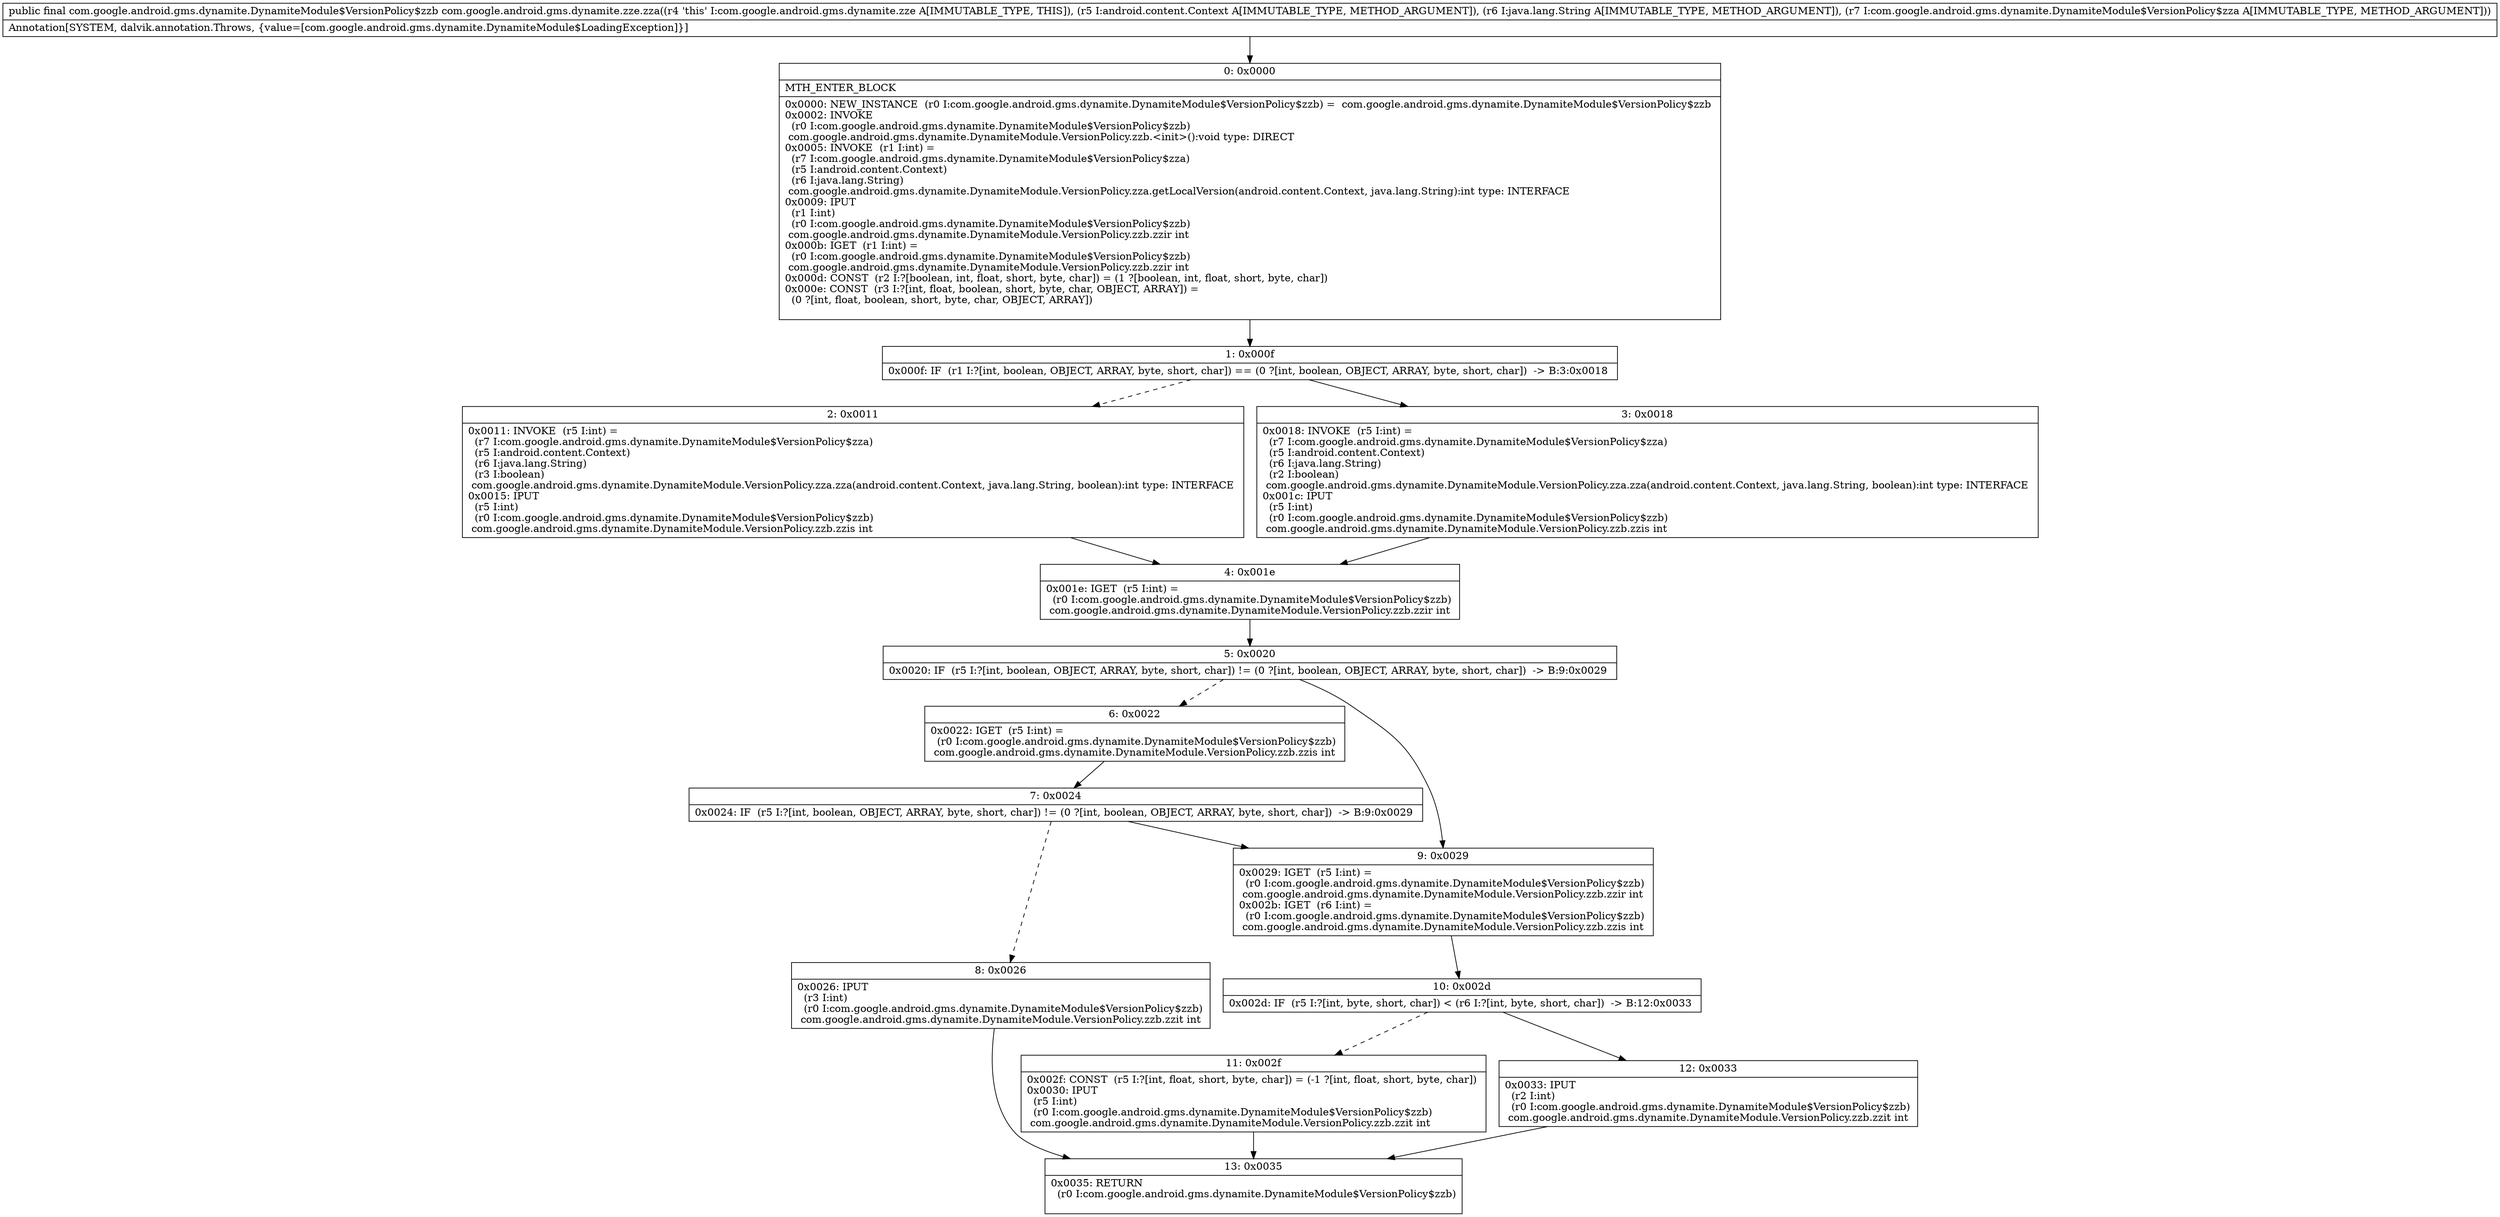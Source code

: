 digraph "CFG forcom.google.android.gms.dynamite.zze.zza(Landroid\/content\/Context;Ljava\/lang\/String;Lcom\/google\/android\/gms\/dynamite\/DynamiteModule$VersionPolicy$zza;)Lcom\/google\/android\/gms\/dynamite\/DynamiteModule$VersionPolicy$zzb;" {
Node_0 [shape=record,label="{0\:\ 0x0000|MTH_ENTER_BLOCK\l|0x0000: NEW_INSTANCE  (r0 I:com.google.android.gms.dynamite.DynamiteModule$VersionPolicy$zzb) =  com.google.android.gms.dynamite.DynamiteModule$VersionPolicy$zzb \l0x0002: INVOKE  \l  (r0 I:com.google.android.gms.dynamite.DynamiteModule$VersionPolicy$zzb)\l com.google.android.gms.dynamite.DynamiteModule.VersionPolicy.zzb.\<init\>():void type: DIRECT \l0x0005: INVOKE  (r1 I:int) = \l  (r7 I:com.google.android.gms.dynamite.DynamiteModule$VersionPolicy$zza)\l  (r5 I:android.content.Context)\l  (r6 I:java.lang.String)\l com.google.android.gms.dynamite.DynamiteModule.VersionPolicy.zza.getLocalVersion(android.content.Context, java.lang.String):int type: INTERFACE \l0x0009: IPUT  \l  (r1 I:int)\l  (r0 I:com.google.android.gms.dynamite.DynamiteModule$VersionPolicy$zzb)\l com.google.android.gms.dynamite.DynamiteModule.VersionPolicy.zzb.zzir int \l0x000b: IGET  (r1 I:int) = \l  (r0 I:com.google.android.gms.dynamite.DynamiteModule$VersionPolicy$zzb)\l com.google.android.gms.dynamite.DynamiteModule.VersionPolicy.zzb.zzir int \l0x000d: CONST  (r2 I:?[boolean, int, float, short, byte, char]) = (1 ?[boolean, int, float, short, byte, char]) \l0x000e: CONST  (r3 I:?[int, float, boolean, short, byte, char, OBJECT, ARRAY]) = \l  (0 ?[int, float, boolean, short, byte, char, OBJECT, ARRAY])\l \l}"];
Node_1 [shape=record,label="{1\:\ 0x000f|0x000f: IF  (r1 I:?[int, boolean, OBJECT, ARRAY, byte, short, char]) == (0 ?[int, boolean, OBJECT, ARRAY, byte, short, char])  \-\> B:3:0x0018 \l}"];
Node_2 [shape=record,label="{2\:\ 0x0011|0x0011: INVOKE  (r5 I:int) = \l  (r7 I:com.google.android.gms.dynamite.DynamiteModule$VersionPolicy$zza)\l  (r5 I:android.content.Context)\l  (r6 I:java.lang.String)\l  (r3 I:boolean)\l com.google.android.gms.dynamite.DynamiteModule.VersionPolicy.zza.zza(android.content.Context, java.lang.String, boolean):int type: INTERFACE \l0x0015: IPUT  \l  (r5 I:int)\l  (r0 I:com.google.android.gms.dynamite.DynamiteModule$VersionPolicy$zzb)\l com.google.android.gms.dynamite.DynamiteModule.VersionPolicy.zzb.zzis int \l}"];
Node_3 [shape=record,label="{3\:\ 0x0018|0x0018: INVOKE  (r5 I:int) = \l  (r7 I:com.google.android.gms.dynamite.DynamiteModule$VersionPolicy$zza)\l  (r5 I:android.content.Context)\l  (r6 I:java.lang.String)\l  (r2 I:boolean)\l com.google.android.gms.dynamite.DynamiteModule.VersionPolicy.zza.zza(android.content.Context, java.lang.String, boolean):int type: INTERFACE \l0x001c: IPUT  \l  (r5 I:int)\l  (r0 I:com.google.android.gms.dynamite.DynamiteModule$VersionPolicy$zzb)\l com.google.android.gms.dynamite.DynamiteModule.VersionPolicy.zzb.zzis int \l}"];
Node_4 [shape=record,label="{4\:\ 0x001e|0x001e: IGET  (r5 I:int) = \l  (r0 I:com.google.android.gms.dynamite.DynamiteModule$VersionPolicy$zzb)\l com.google.android.gms.dynamite.DynamiteModule.VersionPolicy.zzb.zzir int \l}"];
Node_5 [shape=record,label="{5\:\ 0x0020|0x0020: IF  (r5 I:?[int, boolean, OBJECT, ARRAY, byte, short, char]) != (0 ?[int, boolean, OBJECT, ARRAY, byte, short, char])  \-\> B:9:0x0029 \l}"];
Node_6 [shape=record,label="{6\:\ 0x0022|0x0022: IGET  (r5 I:int) = \l  (r0 I:com.google.android.gms.dynamite.DynamiteModule$VersionPolicy$zzb)\l com.google.android.gms.dynamite.DynamiteModule.VersionPolicy.zzb.zzis int \l}"];
Node_7 [shape=record,label="{7\:\ 0x0024|0x0024: IF  (r5 I:?[int, boolean, OBJECT, ARRAY, byte, short, char]) != (0 ?[int, boolean, OBJECT, ARRAY, byte, short, char])  \-\> B:9:0x0029 \l}"];
Node_8 [shape=record,label="{8\:\ 0x0026|0x0026: IPUT  \l  (r3 I:int)\l  (r0 I:com.google.android.gms.dynamite.DynamiteModule$VersionPolicy$zzb)\l com.google.android.gms.dynamite.DynamiteModule.VersionPolicy.zzb.zzit int \l}"];
Node_9 [shape=record,label="{9\:\ 0x0029|0x0029: IGET  (r5 I:int) = \l  (r0 I:com.google.android.gms.dynamite.DynamiteModule$VersionPolicy$zzb)\l com.google.android.gms.dynamite.DynamiteModule.VersionPolicy.zzb.zzir int \l0x002b: IGET  (r6 I:int) = \l  (r0 I:com.google.android.gms.dynamite.DynamiteModule$VersionPolicy$zzb)\l com.google.android.gms.dynamite.DynamiteModule.VersionPolicy.zzb.zzis int \l}"];
Node_10 [shape=record,label="{10\:\ 0x002d|0x002d: IF  (r5 I:?[int, byte, short, char]) \< (r6 I:?[int, byte, short, char])  \-\> B:12:0x0033 \l}"];
Node_11 [shape=record,label="{11\:\ 0x002f|0x002f: CONST  (r5 I:?[int, float, short, byte, char]) = (\-1 ?[int, float, short, byte, char]) \l0x0030: IPUT  \l  (r5 I:int)\l  (r0 I:com.google.android.gms.dynamite.DynamiteModule$VersionPolicy$zzb)\l com.google.android.gms.dynamite.DynamiteModule.VersionPolicy.zzb.zzit int \l}"];
Node_12 [shape=record,label="{12\:\ 0x0033|0x0033: IPUT  \l  (r2 I:int)\l  (r0 I:com.google.android.gms.dynamite.DynamiteModule$VersionPolicy$zzb)\l com.google.android.gms.dynamite.DynamiteModule.VersionPolicy.zzb.zzit int \l}"];
Node_13 [shape=record,label="{13\:\ 0x0035|0x0035: RETURN  \l  (r0 I:com.google.android.gms.dynamite.DynamiteModule$VersionPolicy$zzb)\l \l}"];
MethodNode[shape=record,label="{public final com.google.android.gms.dynamite.DynamiteModule$VersionPolicy$zzb com.google.android.gms.dynamite.zze.zza((r4 'this' I:com.google.android.gms.dynamite.zze A[IMMUTABLE_TYPE, THIS]), (r5 I:android.content.Context A[IMMUTABLE_TYPE, METHOD_ARGUMENT]), (r6 I:java.lang.String A[IMMUTABLE_TYPE, METHOD_ARGUMENT]), (r7 I:com.google.android.gms.dynamite.DynamiteModule$VersionPolicy$zza A[IMMUTABLE_TYPE, METHOD_ARGUMENT]))  | Annotation[SYSTEM, dalvik.annotation.Throws, \{value=[com.google.android.gms.dynamite.DynamiteModule$LoadingException]\}]\l}"];
MethodNode -> Node_0;
Node_0 -> Node_1;
Node_1 -> Node_2[style=dashed];
Node_1 -> Node_3;
Node_2 -> Node_4;
Node_3 -> Node_4;
Node_4 -> Node_5;
Node_5 -> Node_6[style=dashed];
Node_5 -> Node_9;
Node_6 -> Node_7;
Node_7 -> Node_8[style=dashed];
Node_7 -> Node_9;
Node_8 -> Node_13;
Node_9 -> Node_10;
Node_10 -> Node_11[style=dashed];
Node_10 -> Node_12;
Node_11 -> Node_13;
Node_12 -> Node_13;
}

